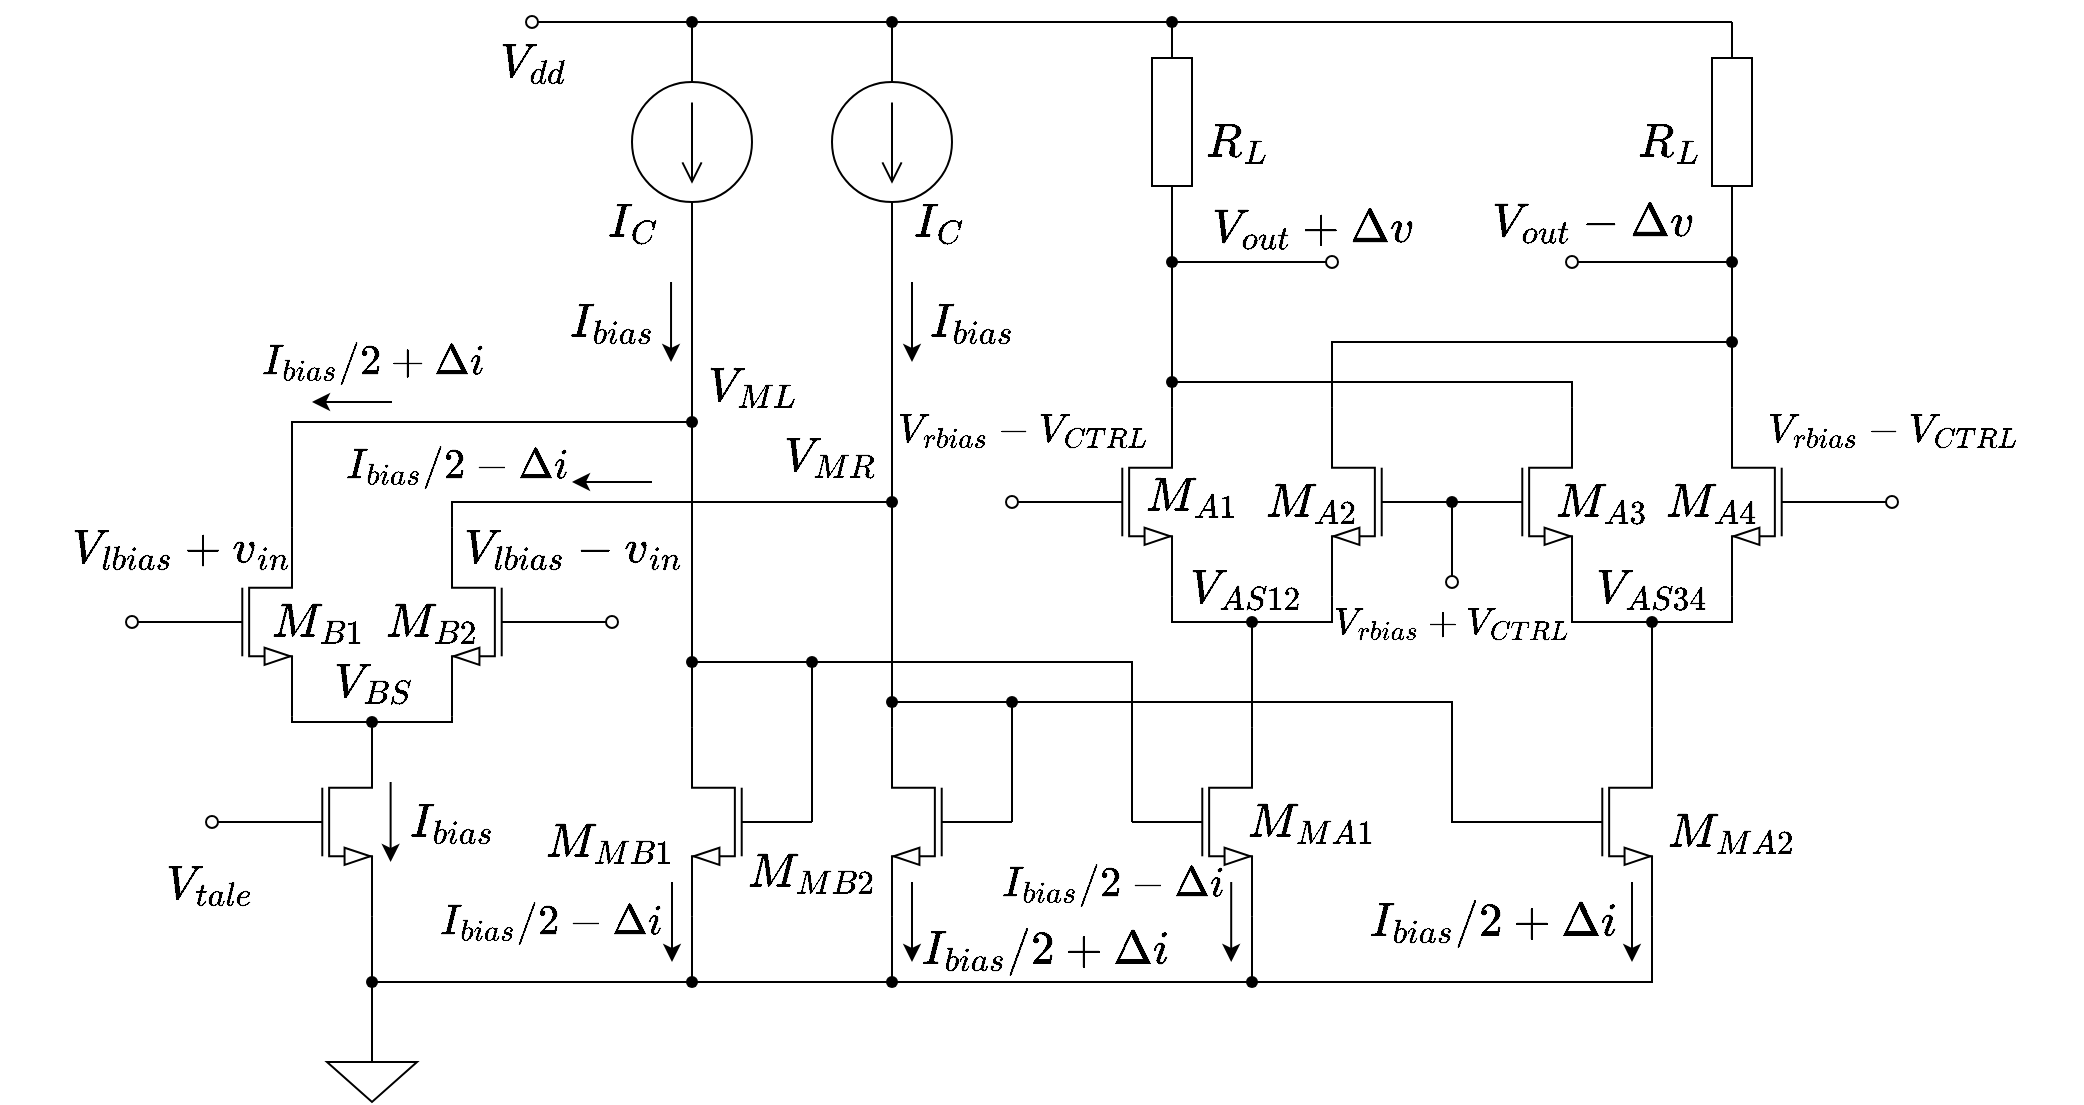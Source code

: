 <mxfile version="21.1.2" type="device">
  <diagram name="ページ1" id="mVm98HoABzWzxBuXfpn-">
    <mxGraphModel dx="2261" dy="844" grid="1" gridSize="10" guides="1" tooltips="1" connect="1" arrows="1" fold="1" page="1" pageScale="1" pageWidth="827" pageHeight="1169" math="1" shadow="0">
      <root>
        <mxCell id="0" />
        <mxCell id="1" parent="0" />
        <mxCell id="CXuXiEM2NnwDOHn-P2QW-20" style="edgeStyle=orthogonalEdgeStyle;shape=connector;rounded=0;orthogonalLoop=1;jettySize=auto;html=1;exitX=0;exitY=0.5;exitDx=0;exitDy=0;exitPerimeter=0;entryX=0.498;entryY=0.641;entryDx=0;entryDy=0;entryPerimeter=0;labelBackgroundColor=default;strokeColor=default;fontFamily=Helvetica;fontSize=11;fontColor=default;endArrow=none;endFill=0;" edge="1" parent="1" source="CXuXiEM2NnwDOHn-P2QW-1" target="CXuXiEM2NnwDOHn-P2QW-17">
          <mxGeometry relative="1" as="geometry" />
        </mxCell>
        <mxCell id="CXuXiEM2NnwDOHn-P2QW-111" style="edgeStyle=orthogonalEdgeStyle;shape=connector;rounded=0;orthogonalLoop=1;jettySize=auto;html=1;exitX=1;exitY=0.5;exitDx=0;exitDy=0;exitPerimeter=0;entryX=0.47;entryY=0.04;entryDx=0;entryDy=0;entryPerimeter=0;labelBackgroundColor=default;strokeColor=default;fontFamily=Helvetica;fontSize=11;fontColor=default;endArrow=none;endFill=0;" edge="1" parent="1" source="CXuXiEM2NnwDOHn-P2QW-1" target="CXuXiEM2NnwDOHn-P2QW-30">
          <mxGeometry relative="1" as="geometry" />
        </mxCell>
        <mxCell id="CXuXiEM2NnwDOHn-P2QW-1" value="" style="pointerEvents=1;verticalLabelPosition=bottom;shadow=0;dashed=0;align=center;html=1;verticalAlign=top;shape=mxgraph.electrical.signal_sources.source;aspect=fixed;points=[[0.5,0,0],[1,0.5,0],[0.5,1,0],[0,0.5,0]];elSignalType=dc1;direction=south;" vertex="1" parent="1">
          <mxGeometry x="290" y="190" width="60" height="60" as="geometry" />
        </mxCell>
        <mxCell id="CXuXiEM2NnwDOHn-P2QW-12" style="edgeStyle=orthogonalEdgeStyle;shape=connector;rounded=0;orthogonalLoop=1;jettySize=auto;html=1;exitX=1;exitY=1;exitDx=0;exitDy=0;exitPerimeter=0;entryX=0.5;entryY=0.357;entryDx=0;entryDy=0;entryPerimeter=0;labelBackgroundColor=default;strokeColor=default;fontFamily=Helvetica;fontSize=11;fontColor=default;endArrow=none;endFill=0;" edge="1" parent="1" source="CXuXiEM2NnwDOHn-P2QW-2" target="CXuXiEM2NnwDOHn-P2QW-7">
          <mxGeometry relative="1" as="geometry">
            <Array as="points">
              <mxPoint x="120" y="510" />
            </Array>
          </mxGeometry>
        </mxCell>
        <mxCell id="CXuXiEM2NnwDOHn-P2QW-36" style="edgeStyle=orthogonalEdgeStyle;shape=connector;rounded=0;orthogonalLoop=1;jettySize=auto;html=1;exitX=1;exitY=0;exitDx=0;exitDy=0;exitPerimeter=0;entryX=0.367;entryY=0.483;entryDx=0;entryDy=0;entryPerimeter=0;labelBackgroundColor=default;strokeColor=default;fontFamily=Helvetica;fontSize=11;fontColor=default;endArrow=none;endFill=0;" edge="1" parent="1" source="CXuXiEM2NnwDOHn-P2QW-2" target="CXuXiEM2NnwDOHn-P2QW-30">
          <mxGeometry relative="1" as="geometry">
            <Array as="points">
              <mxPoint x="120" y="360" />
            </Array>
          </mxGeometry>
        </mxCell>
        <mxCell id="CXuXiEM2NnwDOHn-P2QW-96" style="edgeStyle=orthogonalEdgeStyle;shape=connector;rounded=0;orthogonalLoop=1;jettySize=auto;html=1;exitX=0;exitY=0.5;exitDx=0;exitDy=0;exitPerimeter=0;entryX=1;entryY=0.5;entryDx=0;entryDy=0;labelBackgroundColor=default;strokeColor=default;fontFamily=Helvetica;fontSize=11;fontColor=default;endArrow=none;endFill=0;" edge="1" parent="1" source="CXuXiEM2NnwDOHn-P2QW-2" target="CXuXiEM2NnwDOHn-P2QW-95">
          <mxGeometry relative="1" as="geometry" />
        </mxCell>
        <mxCell id="CXuXiEM2NnwDOHn-P2QW-2" value="" style="verticalLabelPosition=bottom;shadow=0;dashed=0;align=center;html=1;verticalAlign=top;shape=mxgraph.electrical.transistors.nmos;pointerEvents=1;" vertex="1" parent="1">
          <mxGeometry x="60" y="410" width="60" height="100" as="geometry" />
        </mxCell>
        <mxCell id="CXuXiEM2NnwDOHn-P2QW-67" style="edgeStyle=orthogonalEdgeStyle;shape=connector;rounded=0;orthogonalLoop=1;jettySize=auto;html=1;exitX=0;exitY=0.5;exitDx=0;exitDy=0;exitPerimeter=0;labelBackgroundColor=default;strokeColor=default;fontFamily=Helvetica;fontSize=11;fontColor=default;endArrow=none;endFill=0;" edge="1" parent="1" source="CXuXiEM2NnwDOHn-P2QW-3" target="CXuXiEM2NnwDOHn-P2QW-65">
          <mxGeometry relative="1" as="geometry" />
        </mxCell>
        <mxCell id="CXuXiEM2NnwDOHn-P2QW-3" value="" style="pointerEvents=1;verticalLabelPosition=bottom;shadow=0;dashed=0;align=center;html=1;verticalAlign=top;shape=mxgraph.electrical.resistors.resistor_1;direction=south;" vertex="1" parent="1">
          <mxGeometry x="550" y="160" width="20" height="100" as="geometry" />
        </mxCell>
        <mxCell id="CXuXiEM2NnwDOHn-P2QW-10" style="edgeStyle=orthogonalEdgeStyle;shape=connector;rounded=0;orthogonalLoop=1;jettySize=auto;html=1;exitX=1;exitY=1;exitDx=0;exitDy=0;exitPerimeter=0;entryX=0.617;entryY=0.583;entryDx=0;entryDy=0;entryPerimeter=0;labelBackgroundColor=default;strokeColor=default;fontFamily=Helvetica;fontSize=11;fontColor=default;endArrow=none;endFill=0;" edge="1" parent="1" source="CXuXiEM2NnwDOHn-P2QW-4" target="CXuXiEM2NnwDOHn-P2QW-7">
          <mxGeometry relative="1" as="geometry">
            <Array as="points">
              <mxPoint x="200" y="510" />
            </Array>
          </mxGeometry>
        </mxCell>
        <mxCell id="CXuXiEM2NnwDOHn-P2QW-35" style="edgeStyle=orthogonalEdgeStyle;shape=connector;rounded=0;orthogonalLoop=1;jettySize=auto;html=1;exitX=1;exitY=0;exitDx=0;exitDy=0;exitPerimeter=0;labelBackgroundColor=default;strokeColor=default;fontFamily=Helvetica;fontSize=11;fontColor=default;endArrow=none;endFill=0;" edge="1" parent="1" source="CXuXiEM2NnwDOHn-P2QW-4" target="CXuXiEM2NnwDOHn-P2QW-29">
          <mxGeometry relative="1" as="geometry">
            <Array as="points">
              <mxPoint x="200" y="400" />
            </Array>
          </mxGeometry>
        </mxCell>
        <mxCell id="CXuXiEM2NnwDOHn-P2QW-98" style="edgeStyle=orthogonalEdgeStyle;shape=connector;rounded=0;orthogonalLoop=1;jettySize=auto;html=1;exitX=0;exitY=0.5;exitDx=0;exitDy=0;exitPerimeter=0;entryX=0;entryY=0.5;entryDx=0;entryDy=0;labelBackgroundColor=default;strokeColor=default;fontFamily=Helvetica;fontSize=11;fontColor=default;endArrow=none;endFill=0;" edge="1" parent="1" source="CXuXiEM2NnwDOHn-P2QW-4" target="CXuXiEM2NnwDOHn-P2QW-97">
          <mxGeometry relative="1" as="geometry" />
        </mxCell>
        <mxCell id="CXuXiEM2NnwDOHn-P2QW-4" value="" style="verticalLabelPosition=bottom;shadow=0;dashed=0;align=center;html=1;verticalAlign=top;shape=mxgraph.electrical.transistors.nmos;pointerEvents=1;flipH=1;" vertex="1" parent="1">
          <mxGeometry x="200" y="410" width="60" height="100" as="geometry" />
        </mxCell>
        <mxCell id="CXuXiEM2NnwDOHn-P2QW-9" style="edgeStyle=orthogonalEdgeStyle;shape=connector;rounded=0;orthogonalLoop=1;jettySize=auto;html=1;exitX=1;exitY=0;exitDx=0;exitDy=0;exitPerimeter=0;labelBackgroundColor=default;strokeColor=default;fontFamily=Helvetica;fontSize=11;fontColor=default;endArrow=none;endFill=0;" edge="1" parent="1" source="CXuXiEM2NnwDOHn-P2QW-5" target="CXuXiEM2NnwDOHn-P2QW-7">
          <mxGeometry relative="1" as="geometry" />
        </mxCell>
        <mxCell id="CXuXiEM2NnwDOHn-P2QW-93" style="edgeStyle=orthogonalEdgeStyle;shape=connector;rounded=0;orthogonalLoop=1;jettySize=auto;html=1;exitX=1;exitY=1;exitDx=0;exitDy=0;exitPerimeter=0;entryX=0.517;entryY=0.398;entryDx=0;entryDy=0;entryPerimeter=0;labelBackgroundColor=default;strokeColor=default;fontFamily=Helvetica;fontSize=11;fontColor=default;endArrow=none;endFill=0;" edge="1" parent="1" source="CXuXiEM2NnwDOHn-P2QW-5" target="CXuXiEM2NnwDOHn-P2QW-81">
          <mxGeometry relative="1" as="geometry" />
        </mxCell>
        <mxCell id="CXuXiEM2NnwDOHn-P2QW-100" style="edgeStyle=orthogonalEdgeStyle;shape=connector;rounded=0;orthogonalLoop=1;jettySize=auto;html=1;exitX=0;exitY=0.5;exitDx=0;exitDy=0;exitPerimeter=0;entryX=1;entryY=0.5;entryDx=0;entryDy=0;labelBackgroundColor=default;strokeColor=default;fontFamily=Helvetica;fontSize=11;fontColor=default;endArrow=none;endFill=0;" edge="1" parent="1" source="CXuXiEM2NnwDOHn-P2QW-5" target="CXuXiEM2NnwDOHn-P2QW-99">
          <mxGeometry relative="1" as="geometry" />
        </mxCell>
        <mxCell id="CXuXiEM2NnwDOHn-P2QW-5" value="" style="verticalLabelPosition=bottom;shadow=0;dashed=0;align=center;html=1;verticalAlign=top;shape=mxgraph.electrical.transistors.nmos;pointerEvents=1;" vertex="1" parent="1">
          <mxGeometry x="100" y="510" width="60" height="100" as="geometry" />
        </mxCell>
        <mxCell id="CXuXiEM2NnwDOHn-P2QW-7" value="" style="shape=waypoint;sketch=0;fillStyle=solid;size=6;pointerEvents=1;points=[];fillColor=none;resizable=0;rotatable=0;perimeter=centerPerimeter;snapToPoint=1;fontFamily=Helvetica;fontSize=11;fontColor=default;" vertex="1" parent="1">
          <mxGeometry x="150" y="500" width="20" height="20" as="geometry" />
        </mxCell>
        <mxCell id="CXuXiEM2NnwDOHn-P2QW-25" style="edgeStyle=orthogonalEdgeStyle;shape=connector;rounded=0;orthogonalLoop=1;jettySize=auto;html=1;exitX=1;exitY=0;exitDx=0;exitDy=0;exitPerimeter=0;entryX=0.572;entryY=0.633;entryDx=0;entryDy=0;entryPerimeter=0;labelBackgroundColor=default;strokeColor=default;fontFamily=Helvetica;fontSize=11;fontColor=default;endArrow=none;endFill=0;" edge="1" parent="1" source="CXuXiEM2NnwDOHn-P2QW-13" target="CXuXiEM2NnwDOHn-P2QW-22">
          <mxGeometry relative="1" as="geometry" />
        </mxCell>
        <mxCell id="CXuXiEM2NnwDOHn-P2QW-48" style="edgeStyle=orthogonalEdgeStyle;shape=connector;rounded=0;orthogonalLoop=1;jettySize=auto;html=1;exitX=0;exitY=0.5;exitDx=0;exitDy=0;exitPerimeter=0;entryX=0.517;entryY=0.638;entryDx=0;entryDy=0;entryPerimeter=0;labelBackgroundColor=default;strokeColor=default;fontFamily=Helvetica;fontSize=11;fontColor=default;endArrow=none;endFill=0;" edge="1" parent="1" source="CXuXiEM2NnwDOHn-P2QW-13" target="CXuXiEM2NnwDOHn-P2QW-47">
          <mxGeometry relative="1" as="geometry">
            <Array as="points">
              <mxPoint x="380" y="530" />
              <mxPoint x="380" y="530" />
            </Array>
          </mxGeometry>
        </mxCell>
        <mxCell id="CXuXiEM2NnwDOHn-P2QW-91" style="edgeStyle=orthogonalEdgeStyle;shape=connector;rounded=0;orthogonalLoop=1;jettySize=auto;html=1;exitX=1;exitY=1;exitDx=0;exitDy=0;exitPerimeter=0;labelBackgroundColor=default;strokeColor=default;fontFamily=Helvetica;fontSize=11;fontColor=default;endArrow=none;endFill=0;" edge="1" parent="1" source="CXuXiEM2NnwDOHn-P2QW-13" target="CXuXiEM2NnwDOHn-P2QW-82">
          <mxGeometry relative="1" as="geometry" />
        </mxCell>
        <mxCell id="CXuXiEM2NnwDOHn-P2QW-13" value="" style="verticalLabelPosition=bottom;shadow=0;dashed=0;align=center;html=1;verticalAlign=top;shape=mxgraph.electrical.transistors.nmos;pointerEvents=1;flipH=1;" vertex="1" parent="1">
          <mxGeometry x="320" y="510" width="60" height="100" as="geometry" />
        </mxCell>
        <mxCell id="CXuXiEM2NnwDOHn-P2QW-28" style="edgeStyle=orthogonalEdgeStyle;shape=connector;rounded=0;orthogonalLoop=1;jettySize=auto;html=1;exitX=1;exitY=0;exitDx=0;exitDy=0;exitPerimeter=0;labelBackgroundColor=default;strokeColor=default;fontFamily=Helvetica;fontSize=11;fontColor=default;endArrow=none;endFill=0;" edge="1" parent="1" source="CXuXiEM2NnwDOHn-P2QW-14" target="CXuXiEM2NnwDOHn-P2QW-23">
          <mxGeometry relative="1" as="geometry" />
        </mxCell>
        <mxCell id="CXuXiEM2NnwDOHn-P2QW-89" style="edgeStyle=orthogonalEdgeStyle;shape=connector;rounded=0;orthogonalLoop=1;jettySize=auto;html=1;exitX=1;exitY=1;exitDx=0;exitDy=0;exitPerimeter=0;entryX=0.471;entryY=0.352;entryDx=0;entryDy=0;entryPerimeter=0;labelBackgroundColor=default;strokeColor=default;fontFamily=Helvetica;fontSize=11;fontColor=default;endArrow=none;endFill=0;" edge="1" parent="1" source="CXuXiEM2NnwDOHn-P2QW-14" target="CXuXiEM2NnwDOHn-P2QW-83">
          <mxGeometry relative="1" as="geometry" />
        </mxCell>
        <mxCell id="CXuXiEM2NnwDOHn-P2QW-115" style="edgeStyle=orthogonalEdgeStyle;shape=connector;rounded=0;orthogonalLoop=1;jettySize=auto;html=1;exitX=0;exitY=0.5;exitDx=0;exitDy=0;exitPerimeter=0;entryX=0.59;entryY=0.98;entryDx=0;entryDy=0;entryPerimeter=0;labelBackgroundColor=default;strokeColor=default;fontFamily=Helvetica;fontSize=11;fontColor=default;endArrow=none;endFill=0;" edge="1" parent="1" source="CXuXiEM2NnwDOHn-P2QW-14" target="CXuXiEM2NnwDOHn-P2QW-114">
          <mxGeometry relative="1" as="geometry">
            <Array as="points">
              <mxPoint x="480" y="530" />
              <mxPoint x="480" y="530" />
            </Array>
          </mxGeometry>
        </mxCell>
        <mxCell id="CXuXiEM2NnwDOHn-P2QW-14" value="" style="verticalLabelPosition=bottom;shadow=0;dashed=0;align=center;html=1;verticalAlign=top;shape=mxgraph.electrical.transistors.nmos;pointerEvents=1;flipH=1;" vertex="1" parent="1">
          <mxGeometry x="420" y="510" width="60" height="100" as="geometry" />
        </mxCell>
        <mxCell id="CXuXiEM2NnwDOHn-P2QW-21" style="edgeStyle=orthogonalEdgeStyle;shape=connector;rounded=0;orthogonalLoop=1;jettySize=auto;html=1;exitX=0;exitY=0.5;exitDx=0;exitDy=0;exitPerimeter=0;entryX=0.489;entryY=0.633;entryDx=0;entryDy=0;entryPerimeter=0;labelBackgroundColor=default;strokeColor=default;fontFamily=Helvetica;fontSize=11;fontColor=default;endArrow=none;endFill=0;" edge="1" parent="1" source="CXuXiEM2NnwDOHn-P2QW-15" target="CXuXiEM2NnwDOHn-P2QW-18">
          <mxGeometry relative="1" as="geometry" />
        </mxCell>
        <mxCell id="CXuXiEM2NnwDOHn-P2QW-112" style="edgeStyle=orthogonalEdgeStyle;shape=connector;rounded=0;orthogonalLoop=1;jettySize=auto;html=1;exitX=1;exitY=0.5;exitDx=0;exitDy=0;exitPerimeter=0;entryX=0.39;entryY=0.02;entryDx=0;entryDy=0;entryPerimeter=0;labelBackgroundColor=default;strokeColor=default;fontFamily=Helvetica;fontSize=11;fontColor=default;endArrow=none;endFill=0;" edge="1" parent="1" source="CXuXiEM2NnwDOHn-P2QW-15" target="CXuXiEM2NnwDOHn-P2QW-29">
          <mxGeometry relative="1" as="geometry" />
        </mxCell>
        <mxCell id="CXuXiEM2NnwDOHn-P2QW-15" value="" style="pointerEvents=1;verticalLabelPosition=bottom;shadow=0;dashed=0;align=center;html=1;verticalAlign=top;shape=mxgraph.electrical.signal_sources.source;aspect=fixed;points=[[0.5,0,0],[1,0.5,0],[0.5,1,0],[0,0.5,0]];elSignalType=dc1;direction=south;" vertex="1" parent="1">
          <mxGeometry x="390" y="190" width="60" height="60" as="geometry" />
        </mxCell>
        <mxCell id="CXuXiEM2NnwDOHn-P2QW-19" value="" style="group" vertex="1" connectable="0" parent="1">
          <mxGeometry x="240" y="150" width="280" height="20" as="geometry" />
        </mxCell>
        <mxCell id="CXuXiEM2NnwDOHn-P2QW-17" value="" style="shape=waypoint;sketch=0;fillStyle=solid;size=6;pointerEvents=1;points=[];fillColor=none;resizable=0;rotatable=0;perimeter=centerPerimeter;snapToPoint=1;fontFamily=Helvetica;fontSize=11;fontColor=default;" vertex="1" parent="CXuXiEM2NnwDOHn-P2QW-19">
          <mxGeometry x="70" width="20" height="20" as="geometry" />
        </mxCell>
        <mxCell id="CXuXiEM2NnwDOHn-P2QW-18" value="" style="shape=waypoint;sketch=0;fillStyle=solid;size=6;pointerEvents=1;points=[];fillColor=none;resizable=0;rotatable=0;perimeter=centerPerimeter;snapToPoint=1;fontFamily=Helvetica;fontSize=11;fontColor=default;" vertex="1" parent="CXuXiEM2NnwDOHn-P2QW-19">
          <mxGeometry x="170" width="20" height="20" as="geometry" />
        </mxCell>
        <mxCell id="CXuXiEM2NnwDOHn-P2QW-171" value="" style="verticalLabelPosition=bottom;shadow=0;dashed=0;align=center;html=1;verticalAlign=top;strokeWidth=1;shape=ellipse;perimeter=ellipsePerimeter;fontFamily=Helvetica;fontSize=11;fontColor=default;aspect=fixed;" vertex="1" parent="CXuXiEM2NnwDOHn-P2QW-19">
          <mxGeometry x="-3" y="7" width="6" height="6" as="geometry" />
        </mxCell>
        <mxCell id="CXuXiEM2NnwDOHn-P2QW-49" style="edgeStyle=orthogonalEdgeStyle;shape=connector;rounded=0;orthogonalLoop=1;jettySize=auto;html=1;entryX=0.345;entryY=0.501;entryDx=0;entryDy=0;entryPerimeter=0;labelBackgroundColor=default;strokeColor=default;fontFamily=Helvetica;fontSize=11;fontColor=default;endArrow=none;endFill=0;" edge="1" parent="1" source="CXuXiEM2NnwDOHn-P2QW-22" target="CXuXiEM2NnwDOHn-P2QW-47">
          <mxGeometry relative="1" as="geometry" />
        </mxCell>
        <mxCell id="CXuXiEM2NnwDOHn-P2QW-22" value="" style="shape=waypoint;sketch=0;fillStyle=solid;size=6;pointerEvents=1;points=[];fillColor=none;resizable=0;rotatable=0;perimeter=centerPerimeter;snapToPoint=1;fontFamily=Helvetica;fontSize=11;fontColor=default;" vertex="1" parent="1">
          <mxGeometry x="310" y="470" width="20" height="20" as="geometry" />
        </mxCell>
        <mxCell id="CXuXiEM2NnwDOHn-P2QW-116" style="edgeStyle=orthogonalEdgeStyle;shape=connector;rounded=0;orthogonalLoop=1;jettySize=auto;html=1;labelBackgroundColor=default;strokeColor=default;fontFamily=Helvetica;fontSize=11;fontColor=default;endArrow=none;endFill=0;" edge="1" parent="1" source="CXuXiEM2NnwDOHn-P2QW-23" target="CXuXiEM2NnwDOHn-P2QW-114">
          <mxGeometry relative="1" as="geometry" />
        </mxCell>
        <mxCell id="CXuXiEM2NnwDOHn-P2QW-23" value="" style="shape=waypoint;sketch=0;fillStyle=solid;size=6;pointerEvents=1;points=[];fillColor=none;resizable=0;rotatable=0;perimeter=centerPerimeter;snapToPoint=1;fontFamily=Helvetica;fontSize=11;fontColor=default;" vertex="1" parent="1">
          <mxGeometry x="410" y="490" width="20" height="20" as="geometry" />
        </mxCell>
        <mxCell id="CXuXiEM2NnwDOHn-P2QW-110" style="edgeStyle=orthogonalEdgeStyle;shape=connector;rounded=0;orthogonalLoop=1;jettySize=auto;html=1;entryX=0.5;entryY=0.5;entryDx=0;entryDy=0;entryPerimeter=0;labelBackgroundColor=default;strokeColor=default;fontFamily=Helvetica;fontSize=11;fontColor=default;endArrow=none;endFill=0;" edge="1" parent="1" source="CXuXiEM2NnwDOHn-P2QW-29" target="CXuXiEM2NnwDOHn-P2QW-23">
          <mxGeometry relative="1" as="geometry" />
        </mxCell>
        <mxCell id="CXuXiEM2NnwDOHn-P2QW-29" value="" style="shape=waypoint;sketch=0;fillStyle=solid;size=6;pointerEvents=1;points=[];fillColor=none;resizable=0;rotatable=0;perimeter=centerPerimeter;snapToPoint=1;fontFamily=Helvetica;fontSize=11;fontColor=default;" vertex="1" parent="1">
          <mxGeometry x="410" y="390" width="20" height="20" as="geometry" />
        </mxCell>
        <mxCell id="CXuXiEM2NnwDOHn-P2QW-109" style="edgeStyle=orthogonalEdgeStyle;shape=connector;rounded=0;orthogonalLoop=1;jettySize=auto;html=1;entryX=0.65;entryY=0.52;entryDx=0;entryDy=0;entryPerimeter=0;labelBackgroundColor=default;strokeColor=default;fontFamily=Helvetica;fontSize=11;fontColor=default;endArrow=none;endFill=0;" edge="1" parent="1" source="CXuXiEM2NnwDOHn-P2QW-30" target="CXuXiEM2NnwDOHn-P2QW-22">
          <mxGeometry relative="1" as="geometry" />
        </mxCell>
        <mxCell id="CXuXiEM2NnwDOHn-P2QW-30" value="" style="shape=waypoint;sketch=0;fillStyle=solid;size=6;pointerEvents=1;points=[];fillColor=none;resizable=0;rotatable=0;perimeter=centerPerimeter;snapToPoint=1;fontFamily=Helvetica;fontSize=11;fontColor=default;" vertex="1" parent="1">
          <mxGeometry x="310" y="350" width="20" height="20" as="geometry" />
        </mxCell>
        <mxCell id="CXuXiEM2NnwDOHn-P2QW-61" style="edgeStyle=orthogonalEdgeStyle;shape=connector;rounded=0;orthogonalLoop=1;jettySize=auto;html=1;exitX=1;exitY=0;exitDx=0;exitDy=0;exitPerimeter=0;labelBackgroundColor=default;strokeColor=default;fontFamily=Helvetica;fontSize=11;fontColor=default;endArrow=none;endFill=0;" edge="1" parent="1" source="CXuXiEM2NnwDOHn-P2QW-38" target="CXuXiEM2NnwDOHn-P2QW-58">
          <mxGeometry relative="1" as="geometry" />
        </mxCell>
        <mxCell id="CXuXiEM2NnwDOHn-P2QW-87" style="edgeStyle=orthogonalEdgeStyle;shape=connector;rounded=0;orthogonalLoop=1;jettySize=auto;html=1;exitX=1;exitY=1;exitDx=0;exitDy=0;exitPerimeter=0;entryX=0.425;entryY=0.398;entryDx=0;entryDy=0;entryPerimeter=0;labelBackgroundColor=default;strokeColor=default;fontFamily=Helvetica;fontSize=11;fontColor=default;endArrow=none;endFill=0;" edge="1" parent="1" source="CXuXiEM2NnwDOHn-P2QW-38" target="CXuXiEM2NnwDOHn-P2QW-84">
          <mxGeometry relative="1" as="geometry" />
        </mxCell>
        <mxCell id="CXuXiEM2NnwDOHn-P2QW-113" style="edgeStyle=orthogonalEdgeStyle;shape=connector;rounded=0;orthogonalLoop=1;jettySize=auto;html=1;exitX=0;exitY=0.5;exitDx=0;exitDy=0;exitPerimeter=0;entryX=1.01;entryY=0.42;entryDx=0;entryDy=0;entryPerimeter=0;labelBackgroundColor=default;strokeColor=default;fontFamily=Helvetica;fontSize=11;fontColor=default;endArrow=none;endFill=0;" edge="1" parent="1" source="CXuXiEM2NnwDOHn-P2QW-38" target="CXuXiEM2NnwDOHn-P2QW-47">
          <mxGeometry relative="1" as="geometry">
            <Array as="points">
              <mxPoint x="540" y="480" />
            </Array>
          </mxGeometry>
        </mxCell>
        <mxCell id="CXuXiEM2NnwDOHn-P2QW-38" value="" style="verticalLabelPosition=bottom;shadow=0;dashed=0;align=center;html=1;verticalAlign=top;shape=mxgraph.electrical.transistors.nmos;pointerEvents=1;" vertex="1" parent="1">
          <mxGeometry x="540" y="510" width="60" height="100" as="geometry" />
        </mxCell>
        <mxCell id="CXuXiEM2NnwDOHn-P2QW-62" style="edgeStyle=orthogonalEdgeStyle;shape=connector;rounded=0;orthogonalLoop=1;jettySize=auto;html=1;exitX=1;exitY=0;exitDx=0;exitDy=0;exitPerimeter=0;labelBackgroundColor=default;strokeColor=default;fontFamily=Helvetica;fontSize=11;fontColor=default;endArrow=none;endFill=0;" edge="1" parent="1" source="CXuXiEM2NnwDOHn-P2QW-39" target="CXuXiEM2NnwDOHn-P2QW-57">
          <mxGeometry relative="1" as="geometry" />
        </mxCell>
        <mxCell id="CXuXiEM2NnwDOHn-P2QW-85" style="edgeStyle=orthogonalEdgeStyle;shape=connector;rounded=0;orthogonalLoop=1;jettySize=auto;html=1;exitX=1;exitY=1;exitDx=0;exitDy=0;exitPerimeter=0;entryX=0.66;entryY=0.59;entryDx=0;entryDy=0;entryPerimeter=0;labelBackgroundColor=default;strokeColor=default;fontFamily=Helvetica;fontSize=11;fontColor=default;endArrow=none;endFill=0;" edge="1" parent="1" source="CXuXiEM2NnwDOHn-P2QW-39" target="CXuXiEM2NnwDOHn-P2QW-84">
          <mxGeometry relative="1" as="geometry">
            <Array as="points">
              <mxPoint x="800" y="640" />
            </Array>
          </mxGeometry>
        </mxCell>
        <mxCell id="CXuXiEM2NnwDOHn-P2QW-117" style="edgeStyle=orthogonalEdgeStyle;shape=connector;rounded=0;orthogonalLoop=1;jettySize=auto;html=1;exitX=0;exitY=0.5;exitDx=0;exitDy=0;exitPerimeter=0;labelBackgroundColor=default;strokeColor=default;fontFamily=Helvetica;fontSize=11;fontColor=default;endArrow=none;endFill=0;" edge="1" parent="1" source="CXuXiEM2NnwDOHn-P2QW-39" target="CXuXiEM2NnwDOHn-P2QW-114">
          <mxGeometry relative="1" as="geometry">
            <Array as="points">
              <mxPoint x="700" y="560" />
              <mxPoint x="700" y="500" />
            </Array>
          </mxGeometry>
        </mxCell>
        <mxCell id="CXuXiEM2NnwDOHn-P2QW-39" value="" style="verticalLabelPosition=bottom;shadow=0;dashed=0;align=center;html=1;verticalAlign=top;shape=mxgraph.electrical.transistors.nmos;pointerEvents=1;" vertex="1" parent="1">
          <mxGeometry x="740" y="510" width="60" height="100" as="geometry" />
        </mxCell>
        <mxCell id="CXuXiEM2NnwDOHn-P2QW-59" style="edgeStyle=orthogonalEdgeStyle;shape=connector;rounded=0;orthogonalLoop=1;jettySize=auto;html=1;exitX=1;exitY=1;exitDx=0;exitDy=0;exitPerimeter=0;labelBackgroundColor=default;strokeColor=default;fontFamily=Helvetica;fontSize=11;fontColor=default;endArrow=none;endFill=0;" edge="1" parent="1" source="CXuXiEM2NnwDOHn-P2QW-40" target="CXuXiEM2NnwDOHn-P2QW-58">
          <mxGeometry relative="1" as="geometry">
            <Array as="points">
              <mxPoint x="560" y="460" />
            </Array>
          </mxGeometry>
        </mxCell>
        <mxCell id="CXuXiEM2NnwDOHn-P2QW-71" style="edgeStyle=orthogonalEdgeStyle;shape=connector;rounded=0;orthogonalLoop=1;jettySize=auto;html=1;exitX=1;exitY=0;exitDx=0;exitDy=0;exitPerimeter=0;entryX=0.575;entryY=0.616;entryDx=0;entryDy=0;entryPerimeter=0;labelBackgroundColor=default;strokeColor=default;fontFamily=Helvetica;fontSize=11;fontColor=default;endArrow=none;endFill=0;" edge="1" parent="1" source="CXuXiEM2NnwDOHn-P2QW-40" target="CXuXiEM2NnwDOHn-P2QW-70">
          <mxGeometry relative="1" as="geometry" />
        </mxCell>
        <mxCell id="CXuXiEM2NnwDOHn-P2QW-107" style="edgeStyle=orthogonalEdgeStyle;shape=connector;rounded=0;orthogonalLoop=1;jettySize=auto;html=1;exitX=0;exitY=0.5;exitDx=0;exitDy=0;exitPerimeter=0;entryX=1;entryY=0.5;entryDx=0;entryDy=0;labelBackgroundColor=default;strokeColor=default;fontFamily=Helvetica;fontSize=11;fontColor=default;endArrow=none;endFill=0;" edge="1" parent="1" source="CXuXiEM2NnwDOHn-P2QW-40" target="CXuXiEM2NnwDOHn-P2QW-101">
          <mxGeometry relative="1" as="geometry" />
        </mxCell>
        <mxCell id="CXuXiEM2NnwDOHn-P2QW-40" value="" style="verticalLabelPosition=bottom;shadow=0;dashed=0;align=center;html=1;verticalAlign=top;shape=mxgraph.electrical.transistors.nmos;pointerEvents=1;" vertex="1" parent="1">
          <mxGeometry x="500" y="350" width="60" height="100" as="geometry" />
        </mxCell>
        <mxCell id="CXuXiEM2NnwDOHn-P2QW-56" style="edgeStyle=orthogonalEdgeStyle;shape=connector;rounded=0;orthogonalLoop=1;jettySize=auto;html=1;exitX=0;exitY=0.5;exitDx=0;exitDy=0;exitPerimeter=0;entryX=0.394;entryY=0.486;entryDx=0;entryDy=0;entryPerimeter=0;labelBackgroundColor=default;strokeColor=default;fontFamily=Helvetica;fontSize=11;fontColor=default;endArrow=none;endFill=0;" edge="1" parent="1" source="CXuXiEM2NnwDOHn-P2QW-41" target="CXuXiEM2NnwDOHn-P2QW-54">
          <mxGeometry relative="1" as="geometry" />
        </mxCell>
        <mxCell id="CXuXiEM2NnwDOHn-P2QW-60" style="edgeStyle=orthogonalEdgeStyle;shape=connector;rounded=0;orthogonalLoop=1;jettySize=auto;html=1;exitX=1;exitY=1;exitDx=0;exitDy=0;exitPerimeter=0;entryX=0.632;entryY=0.501;entryDx=0;entryDy=0;entryPerimeter=0;labelBackgroundColor=default;strokeColor=default;fontFamily=Helvetica;fontSize=11;fontColor=default;endArrow=none;endFill=0;" edge="1" parent="1" source="CXuXiEM2NnwDOHn-P2QW-41" target="CXuXiEM2NnwDOHn-P2QW-58">
          <mxGeometry relative="1" as="geometry">
            <Array as="points">
              <mxPoint x="640" y="460" />
            </Array>
          </mxGeometry>
        </mxCell>
        <mxCell id="CXuXiEM2NnwDOHn-P2QW-77" style="edgeStyle=orthogonalEdgeStyle;shape=connector;rounded=0;orthogonalLoop=1;jettySize=auto;html=1;exitX=1;exitY=0;exitDx=0;exitDy=0;exitPerimeter=0;entryX=0.011;entryY=0.363;entryDx=0;entryDy=0;entryPerimeter=0;labelBackgroundColor=default;strokeColor=default;fontFamily=Helvetica;fontSize=11;fontColor=default;endArrow=none;endFill=0;" edge="1" parent="1" source="CXuXiEM2NnwDOHn-P2QW-41" target="CXuXiEM2NnwDOHn-P2QW-69">
          <mxGeometry relative="1" as="geometry">
            <Array as="points">
              <mxPoint x="640" y="320" />
            </Array>
          </mxGeometry>
        </mxCell>
        <mxCell id="CXuXiEM2NnwDOHn-P2QW-41" value="" style="verticalLabelPosition=bottom;shadow=0;dashed=0;align=center;html=1;verticalAlign=top;shape=mxgraph.electrical.transistors.nmos;pointerEvents=1;flipH=1;" vertex="1" parent="1">
          <mxGeometry x="640" y="350" width="60" height="100" as="geometry" />
        </mxCell>
        <mxCell id="CXuXiEM2NnwDOHn-P2QW-47" value="" style="shape=waypoint;sketch=0;fillStyle=solid;size=6;pointerEvents=1;points=[];fillColor=none;resizable=0;rotatable=0;perimeter=centerPerimeter;snapToPoint=1;fontFamily=Helvetica;fontSize=11;fontColor=default;" vertex="1" parent="1">
          <mxGeometry x="370" y="470" width="20" height="20" as="geometry" />
        </mxCell>
        <mxCell id="CXuXiEM2NnwDOHn-P2QW-55" style="edgeStyle=orthogonalEdgeStyle;shape=connector;rounded=0;orthogonalLoop=1;jettySize=auto;html=1;exitX=0;exitY=0.5;exitDx=0;exitDy=0;exitPerimeter=0;labelBackgroundColor=default;strokeColor=default;fontFamily=Helvetica;fontSize=11;fontColor=default;endArrow=none;endFill=0;" edge="1" parent="1" source="CXuXiEM2NnwDOHn-P2QW-52" target="CXuXiEM2NnwDOHn-P2QW-54">
          <mxGeometry relative="1" as="geometry" />
        </mxCell>
        <mxCell id="CXuXiEM2NnwDOHn-P2QW-64" style="edgeStyle=orthogonalEdgeStyle;shape=connector;rounded=0;orthogonalLoop=1;jettySize=auto;html=1;exitX=1;exitY=1;exitDx=0;exitDy=0;exitPerimeter=0;entryX=0.475;entryY=0.05;entryDx=0;entryDy=0;entryPerimeter=0;labelBackgroundColor=default;strokeColor=default;fontFamily=Helvetica;fontSize=11;fontColor=default;endArrow=none;endFill=0;" edge="1" parent="1" source="CXuXiEM2NnwDOHn-P2QW-52" target="CXuXiEM2NnwDOHn-P2QW-57">
          <mxGeometry relative="1" as="geometry">
            <Array as="points">
              <mxPoint x="760" y="460" />
            </Array>
          </mxGeometry>
        </mxCell>
        <mxCell id="CXuXiEM2NnwDOHn-P2QW-74" style="edgeStyle=orthogonalEdgeStyle;shape=connector;rounded=0;orthogonalLoop=1;jettySize=auto;html=1;exitX=1;exitY=0;exitDx=0;exitDy=0;exitPerimeter=0;entryX=0.977;entryY=0.639;entryDx=0;entryDy=0;entryPerimeter=0;labelBackgroundColor=default;strokeColor=default;fontFamily=Helvetica;fontSize=11;fontColor=default;endArrow=none;endFill=0;" edge="1" parent="1" source="CXuXiEM2NnwDOHn-P2QW-52" target="CXuXiEM2NnwDOHn-P2QW-70">
          <mxGeometry relative="1" as="geometry">
            <Array as="points">
              <mxPoint x="760" y="340" />
            </Array>
          </mxGeometry>
        </mxCell>
        <mxCell id="CXuXiEM2NnwDOHn-P2QW-52" value="" style="verticalLabelPosition=bottom;shadow=0;dashed=0;align=center;html=1;verticalAlign=top;shape=mxgraph.electrical.transistors.nmos;pointerEvents=1;" vertex="1" parent="1">
          <mxGeometry x="700" y="350" width="60" height="100" as="geometry" />
        </mxCell>
        <mxCell id="CXuXiEM2NnwDOHn-P2QW-63" style="edgeStyle=orthogonalEdgeStyle;shape=connector;rounded=0;orthogonalLoop=1;jettySize=auto;html=1;exitX=1;exitY=1;exitDx=0;exitDy=0;exitPerimeter=0;entryX=0.767;entryY=0.078;entryDx=0;entryDy=0;entryPerimeter=0;labelBackgroundColor=default;strokeColor=default;fontFamily=Helvetica;fontSize=11;fontColor=default;endArrow=none;endFill=0;" edge="1" parent="1" source="CXuXiEM2NnwDOHn-P2QW-53" target="CXuXiEM2NnwDOHn-P2QW-57">
          <mxGeometry relative="1" as="geometry">
            <Array as="points">
              <mxPoint x="840" y="460" />
            </Array>
          </mxGeometry>
        </mxCell>
        <mxCell id="CXuXiEM2NnwDOHn-P2QW-75" style="edgeStyle=orthogonalEdgeStyle;shape=connector;rounded=0;orthogonalLoop=1;jettySize=auto;html=1;exitX=1;exitY=0;exitDx=0;exitDy=0;exitPerimeter=0;labelBackgroundColor=default;strokeColor=default;fontFamily=Helvetica;fontSize=11;fontColor=default;endArrow=none;endFill=0;" edge="1" parent="1" source="CXuXiEM2NnwDOHn-P2QW-53" target="CXuXiEM2NnwDOHn-P2QW-69">
          <mxGeometry relative="1" as="geometry" />
        </mxCell>
        <mxCell id="CXuXiEM2NnwDOHn-P2QW-104" style="edgeStyle=orthogonalEdgeStyle;shape=connector;rounded=0;orthogonalLoop=1;jettySize=auto;html=1;exitX=0;exitY=0.5;exitDx=0;exitDy=0;exitPerimeter=0;entryX=0;entryY=0.5;entryDx=0;entryDy=0;labelBackgroundColor=default;strokeColor=default;fontFamily=Helvetica;fontSize=11;fontColor=default;endArrow=none;endFill=0;" edge="1" parent="1" source="CXuXiEM2NnwDOHn-P2QW-53" target="CXuXiEM2NnwDOHn-P2QW-103">
          <mxGeometry relative="1" as="geometry" />
        </mxCell>
        <mxCell id="CXuXiEM2NnwDOHn-P2QW-53" value="" style="verticalLabelPosition=bottom;shadow=0;dashed=0;align=center;html=1;verticalAlign=top;shape=mxgraph.electrical.transistors.nmos;pointerEvents=1;flipH=1;" vertex="1" parent="1">
          <mxGeometry x="840" y="350" width="60" height="100" as="geometry" />
        </mxCell>
        <mxCell id="CXuXiEM2NnwDOHn-P2QW-54" value="" style="shape=waypoint;sketch=0;fillStyle=solid;size=6;pointerEvents=1;points=[];fillColor=none;resizable=0;rotatable=0;perimeter=centerPerimeter;snapToPoint=1;fontFamily=Helvetica;fontSize=11;fontColor=default;" vertex="1" parent="1">
          <mxGeometry x="690" y="390" width="20" height="20" as="geometry" />
        </mxCell>
        <mxCell id="CXuXiEM2NnwDOHn-P2QW-57" value="" style="shape=waypoint;sketch=0;fillStyle=solid;size=6;pointerEvents=1;points=[];fillColor=none;resizable=0;rotatable=0;perimeter=centerPerimeter;snapToPoint=1;fontFamily=Helvetica;fontSize=11;fontColor=default;" vertex="1" parent="1">
          <mxGeometry x="790" y="450" width="20" height="20" as="geometry" />
        </mxCell>
        <mxCell id="CXuXiEM2NnwDOHn-P2QW-58" value="" style="shape=waypoint;sketch=0;fillStyle=solid;size=6;pointerEvents=1;points=[];fillColor=none;resizable=0;rotatable=0;perimeter=centerPerimeter;snapToPoint=1;fontFamily=Helvetica;fontSize=11;fontColor=default;" vertex="1" parent="1">
          <mxGeometry x="590" y="450" width="20" height="20" as="geometry" />
        </mxCell>
        <mxCell id="CXuXiEM2NnwDOHn-P2QW-65" value="" style="shape=waypoint;sketch=0;fillStyle=solid;size=6;pointerEvents=1;points=[];fillColor=none;resizable=0;rotatable=0;perimeter=centerPerimeter;snapToPoint=1;fontFamily=Helvetica;fontSize=11;fontColor=default;" vertex="1" parent="1">
          <mxGeometry x="550" y="150" width="20" height="20" as="geometry" />
        </mxCell>
        <mxCell id="CXuXiEM2NnwDOHn-P2QW-68" style="edgeStyle=orthogonalEdgeStyle;shape=connector;rounded=0;orthogonalLoop=1;jettySize=auto;html=1;exitX=0;exitY=0.5;exitDx=0;exitDy=0;exitPerimeter=0;labelBackgroundColor=default;strokeColor=default;fontFamily=Helvetica;fontSize=11;fontColor=default;endArrow=none;endFill=0;" edge="1" parent="1" source="CXuXiEM2NnwDOHn-P2QW-66" target="CXuXiEM2NnwDOHn-P2QW-65">
          <mxGeometry relative="1" as="geometry">
            <Array as="points">
              <mxPoint x="840" y="160" />
            </Array>
          </mxGeometry>
        </mxCell>
        <mxCell id="CXuXiEM2NnwDOHn-P2QW-122" style="edgeStyle=orthogonalEdgeStyle;shape=connector;rounded=0;orthogonalLoop=1;jettySize=auto;html=1;exitX=1;exitY=0.5;exitDx=0;exitDy=0;exitPerimeter=0;entryX=0.476;entryY=-0.034;entryDx=0;entryDy=0;entryPerimeter=0;labelBackgroundColor=default;strokeColor=default;fontFamily=Helvetica;fontSize=11;fontColor=default;endArrow=none;endFill=0;" edge="1" parent="1" source="CXuXiEM2NnwDOHn-P2QW-66" target="CXuXiEM2NnwDOHn-P2QW-119">
          <mxGeometry relative="1" as="geometry" />
        </mxCell>
        <mxCell id="CXuXiEM2NnwDOHn-P2QW-66" value="" style="pointerEvents=1;verticalLabelPosition=bottom;shadow=0;dashed=0;align=center;html=1;verticalAlign=top;shape=mxgraph.electrical.resistors.resistor_1;direction=south;" vertex="1" parent="1">
          <mxGeometry x="830" y="160" width="20" height="100" as="geometry" />
        </mxCell>
        <mxCell id="CXuXiEM2NnwDOHn-P2QW-69" value="" style="shape=waypoint;sketch=0;fillStyle=solid;size=6;pointerEvents=1;points=[];fillColor=none;resizable=0;rotatable=0;perimeter=centerPerimeter;snapToPoint=1;fontFamily=Helvetica;fontSize=11;fontColor=default;" vertex="1" parent="1">
          <mxGeometry x="830" y="310" width="20" height="20" as="geometry" />
        </mxCell>
        <mxCell id="CXuXiEM2NnwDOHn-P2QW-70" value="" style="shape=waypoint;sketch=0;fillStyle=solid;size=6;pointerEvents=1;points=[];fillColor=none;resizable=0;rotatable=0;perimeter=centerPerimeter;snapToPoint=1;fontFamily=Helvetica;fontSize=11;fontColor=default;" vertex="1" parent="1">
          <mxGeometry x="550" y="330" width="20" height="20" as="geometry" />
        </mxCell>
        <mxCell id="CXuXiEM2NnwDOHn-P2QW-94" style="edgeStyle=orthogonalEdgeStyle;shape=connector;rounded=0;orthogonalLoop=1;jettySize=auto;html=1;exitX=0.5;exitY=0;exitDx=0;exitDy=0;exitPerimeter=0;labelBackgroundColor=default;strokeColor=default;fontFamily=Helvetica;fontSize=11;fontColor=default;endArrow=none;endFill=0;" edge="1" parent="1" source="CXuXiEM2NnwDOHn-P2QW-78" target="CXuXiEM2NnwDOHn-P2QW-81">
          <mxGeometry relative="1" as="geometry" />
        </mxCell>
        <mxCell id="CXuXiEM2NnwDOHn-P2QW-78" value="" style="pointerEvents=1;verticalLabelPosition=bottom;shadow=0;dashed=0;align=center;html=1;verticalAlign=top;shape=mxgraph.electrical.signal_sources.signal_ground;fontFamily=Helvetica;fontSize=11;fontColor=default;" vertex="1" parent="1">
          <mxGeometry x="137.5" y="670" width="45" height="30" as="geometry" />
        </mxCell>
        <mxCell id="CXuXiEM2NnwDOHn-P2QW-81" value="" style="shape=waypoint;sketch=0;fillStyle=solid;size=6;pointerEvents=1;points=[];fillColor=none;resizable=0;rotatable=0;perimeter=centerPerimeter;snapToPoint=1;fontFamily=Helvetica;fontSize=11;fontColor=default;" vertex="1" parent="1">
          <mxGeometry x="150" y="630" width="20" height="20" as="geometry" />
        </mxCell>
        <mxCell id="CXuXiEM2NnwDOHn-P2QW-92" style="edgeStyle=orthogonalEdgeStyle;shape=connector;rounded=0;orthogonalLoop=1;jettySize=auto;html=1;entryX=0.644;entryY=0.49;entryDx=0;entryDy=0;entryPerimeter=0;labelBackgroundColor=default;strokeColor=default;fontFamily=Helvetica;fontSize=11;fontColor=default;endArrow=none;endFill=0;" edge="1" parent="1" source="CXuXiEM2NnwDOHn-P2QW-82" target="CXuXiEM2NnwDOHn-P2QW-81">
          <mxGeometry relative="1" as="geometry" />
        </mxCell>
        <mxCell id="CXuXiEM2NnwDOHn-P2QW-82" value="" style="shape=waypoint;sketch=0;fillStyle=solid;size=6;pointerEvents=1;points=[];fillColor=none;resizable=0;rotatable=0;perimeter=centerPerimeter;snapToPoint=1;fontFamily=Helvetica;fontSize=11;fontColor=default;" vertex="1" parent="1">
          <mxGeometry x="310" y="630" width="20" height="20" as="geometry" />
        </mxCell>
        <mxCell id="CXuXiEM2NnwDOHn-P2QW-90" style="edgeStyle=orthogonalEdgeStyle;shape=connector;rounded=0;orthogonalLoop=1;jettySize=auto;html=1;labelBackgroundColor=default;strokeColor=default;fontFamily=Helvetica;fontSize=11;fontColor=default;endArrow=none;endFill=0;" edge="1" parent="1" source="CXuXiEM2NnwDOHn-P2QW-83" target="CXuXiEM2NnwDOHn-P2QW-82">
          <mxGeometry relative="1" as="geometry" />
        </mxCell>
        <mxCell id="CXuXiEM2NnwDOHn-P2QW-83" value="" style="shape=waypoint;sketch=0;fillStyle=solid;size=6;pointerEvents=1;points=[];fillColor=none;resizable=0;rotatable=0;perimeter=centerPerimeter;snapToPoint=1;fontFamily=Helvetica;fontSize=11;fontColor=default;" vertex="1" parent="1">
          <mxGeometry x="410" y="630" width="20" height="20" as="geometry" />
        </mxCell>
        <mxCell id="CXuXiEM2NnwDOHn-P2QW-88" style="edgeStyle=orthogonalEdgeStyle;shape=connector;rounded=0;orthogonalLoop=1;jettySize=auto;html=1;entryX=0.667;entryY=0.501;entryDx=0;entryDy=0;entryPerimeter=0;labelBackgroundColor=default;strokeColor=default;fontFamily=Helvetica;fontSize=11;fontColor=default;endArrow=none;endFill=0;" edge="1" parent="1" source="CXuXiEM2NnwDOHn-P2QW-84" target="CXuXiEM2NnwDOHn-P2QW-83">
          <mxGeometry relative="1" as="geometry" />
        </mxCell>
        <mxCell id="CXuXiEM2NnwDOHn-P2QW-84" value="" style="shape=waypoint;sketch=0;fillStyle=solid;size=6;pointerEvents=1;points=[];fillColor=none;resizable=0;rotatable=0;perimeter=centerPerimeter;snapToPoint=1;fontFamily=Helvetica;fontSize=11;fontColor=default;" vertex="1" parent="1">
          <mxGeometry x="590" y="630" width="20" height="20" as="geometry" />
        </mxCell>
        <mxCell id="CXuXiEM2NnwDOHn-P2QW-95" value="" style="verticalLabelPosition=bottom;shadow=0;dashed=0;align=center;html=1;verticalAlign=top;strokeWidth=1;shape=ellipse;perimeter=ellipsePerimeter;fontFamily=Helvetica;fontSize=11;fontColor=default;aspect=fixed;" vertex="1" parent="1">
          <mxGeometry x="37" y="457" width="6" height="6" as="geometry" />
        </mxCell>
        <mxCell id="CXuXiEM2NnwDOHn-P2QW-97" value="" style="verticalLabelPosition=bottom;shadow=0;dashed=0;align=center;html=1;verticalAlign=top;strokeWidth=1;shape=ellipse;perimeter=ellipsePerimeter;fontFamily=Helvetica;fontSize=11;fontColor=default;aspect=fixed;" vertex="1" parent="1">
          <mxGeometry x="277" y="457" width="6" height="6" as="geometry" />
        </mxCell>
        <mxCell id="CXuXiEM2NnwDOHn-P2QW-99" value="" style="verticalLabelPosition=bottom;shadow=0;dashed=0;align=center;html=1;verticalAlign=top;strokeWidth=1;shape=ellipse;perimeter=ellipsePerimeter;fontFamily=Helvetica;fontSize=11;fontColor=default;aspect=fixed;" vertex="1" parent="1">
          <mxGeometry x="77" y="557" width="6" height="6" as="geometry" />
        </mxCell>
        <mxCell id="CXuXiEM2NnwDOHn-P2QW-101" value="" style="verticalLabelPosition=bottom;shadow=0;dashed=0;align=center;html=1;verticalAlign=top;strokeWidth=1;shape=ellipse;perimeter=ellipsePerimeter;fontFamily=Helvetica;fontSize=11;fontColor=default;aspect=fixed;" vertex="1" parent="1">
          <mxGeometry x="477" y="397" width="6" height="6" as="geometry" />
        </mxCell>
        <mxCell id="CXuXiEM2NnwDOHn-P2QW-105" style="edgeStyle=orthogonalEdgeStyle;shape=connector;rounded=0;orthogonalLoop=1;jettySize=auto;html=1;exitX=0.5;exitY=0;exitDx=0;exitDy=0;entryX=0.028;entryY=0.702;entryDx=0;entryDy=0;entryPerimeter=0;labelBackgroundColor=default;strokeColor=default;fontFamily=Helvetica;fontSize=11;fontColor=default;endArrow=none;endFill=0;" edge="1" parent="1" source="CXuXiEM2NnwDOHn-P2QW-102" target="CXuXiEM2NnwDOHn-P2QW-54">
          <mxGeometry relative="1" as="geometry" />
        </mxCell>
        <mxCell id="CXuXiEM2NnwDOHn-P2QW-102" value="" style="verticalLabelPosition=bottom;shadow=0;dashed=0;align=center;html=1;verticalAlign=top;strokeWidth=1;shape=ellipse;perimeter=ellipsePerimeter;fontFamily=Helvetica;fontSize=11;fontColor=default;aspect=fixed;" vertex="1" parent="1">
          <mxGeometry x="697" y="437" width="6" height="6" as="geometry" />
        </mxCell>
        <mxCell id="CXuXiEM2NnwDOHn-P2QW-103" value="" style="verticalLabelPosition=bottom;shadow=0;dashed=0;align=center;html=1;verticalAlign=top;strokeWidth=1;shape=ellipse;perimeter=ellipsePerimeter;fontFamily=Helvetica;fontSize=11;fontColor=default;aspect=fixed;" vertex="1" parent="1">
          <mxGeometry x="917" y="397" width="6" height="6" as="geometry" />
        </mxCell>
        <mxCell id="CXuXiEM2NnwDOHn-P2QW-108" value="&lt;font style=&quot;font-size: 20px;&quot;&gt;`V_{lbias}+v_{i n}`&lt;/font&gt;" style="text;html=1;align=center;verticalAlign=middle;resizable=0;points=[];autosize=1;strokeColor=none;fillColor=none;fontSize=20;fontFamily=Helvetica;fontColor=default;" vertex="1" parent="1">
          <mxGeometry x="-26" y="403" width="180" height="40" as="geometry" />
        </mxCell>
        <mxCell id="CXuXiEM2NnwDOHn-P2QW-114" value="" style="shape=waypoint;sketch=0;fillStyle=solid;size=6;pointerEvents=1;points=[];fillColor=none;resizable=0;rotatable=0;perimeter=centerPerimeter;snapToPoint=1;fontFamily=Helvetica;fontSize=11;fontColor=default;" vertex="1" parent="1">
          <mxGeometry x="470" y="490" width="20" height="20" as="geometry" />
        </mxCell>
        <mxCell id="CXuXiEM2NnwDOHn-P2QW-120" style="edgeStyle=orthogonalEdgeStyle;shape=connector;rounded=0;orthogonalLoop=1;jettySize=auto;html=1;entryX=1;entryY=0.5;entryDx=0;entryDy=0;entryPerimeter=0;labelBackgroundColor=default;strokeColor=default;fontFamily=Helvetica;fontSize=11;fontColor=default;endArrow=none;endFill=0;" edge="1" parent="1" source="CXuXiEM2NnwDOHn-P2QW-118" target="CXuXiEM2NnwDOHn-P2QW-3">
          <mxGeometry relative="1" as="geometry" />
        </mxCell>
        <mxCell id="CXuXiEM2NnwDOHn-P2QW-121" style="edgeStyle=orthogonalEdgeStyle;shape=connector;rounded=0;orthogonalLoop=1;jettySize=auto;html=1;labelBackgroundColor=default;strokeColor=default;fontFamily=Helvetica;fontSize=11;fontColor=default;endArrow=none;endFill=0;" edge="1" parent="1" source="CXuXiEM2NnwDOHn-P2QW-118" target="CXuXiEM2NnwDOHn-P2QW-70">
          <mxGeometry relative="1" as="geometry" />
        </mxCell>
        <mxCell id="CXuXiEM2NnwDOHn-P2QW-118" value="" style="shape=waypoint;sketch=0;fillStyle=solid;size=6;pointerEvents=1;points=[];fillColor=none;resizable=0;rotatable=0;perimeter=centerPerimeter;snapToPoint=1;fontFamily=Helvetica;fontSize=11;fontColor=default;" vertex="1" parent="1">
          <mxGeometry x="550" y="270" width="20" height="20" as="geometry" />
        </mxCell>
        <mxCell id="CXuXiEM2NnwDOHn-P2QW-123" style="edgeStyle=orthogonalEdgeStyle;shape=connector;rounded=0;orthogonalLoop=1;jettySize=auto;html=1;entryX=0.468;entryY=0.03;entryDx=0;entryDy=0;entryPerimeter=0;labelBackgroundColor=default;strokeColor=default;fontFamily=Helvetica;fontSize=11;fontColor=default;endArrow=none;endFill=0;" edge="1" parent="1" source="CXuXiEM2NnwDOHn-P2QW-119" target="CXuXiEM2NnwDOHn-P2QW-69">
          <mxGeometry relative="1" as="geometry" />
        </mxCell>
        <mxCell id="CXuXiEM2NnwDOHn-P2QW-119" value="" style="shape=waypoint;sketch=0;fillStyle=solid;size=6;pointerEvents=1;points=[];fillColor=none;resizable=0;rotatable=0;perimeter=centerPerimeter;snapToPoint=1;fontFamily=Helvetica;fontSize=11;fontColor=default;" vertex="1" parent="1">
          <mxGeometry x="830" y="270" width="20" height="20" as="geometry" />
        </mxCell>
        <mxCell id="CXuXiEM2NnwDOHn-P2QW-126" style="edgeStyle=orthogonalEdgeStyle;shape=connector;rounded=0;orthogonalLoop=1;jettySize=auto;html=1;exitX=0;exitY=0.5;exitDx=0;exitDy=0;labelBackgroundColor=default;strokeColor=default;fontFamily=Helvetica;fontSize=11;fontColor=default;endArrow=none;endFill=0;" edge="1" parent="1" source="CXuXiEM2NnwDOHn-P2QW-124" target="CXuXiEM2NnwDOHn-P2QW-118">
          <mxGeometry relative="1" as="geometry" />
        </mxCell>
        <mxCell id="CXuXiEM2NnwDOHn-P2QW-124" value="" style="verticalLabelPosition=bottom;shadow=0;dashed=0;align=center;html=1;verticalAlign=top;strokeWidth=1;shape=ellipse;perimeter=ellipsePerimeter;fontFamily=Helvetica;fontSize=11;fontColor=default;aspect=fixed;" vertex="1" parent="1">
          <mxGeometry x="637" y="277" width="6" height="6" as="geometry" />
        </mxCell>
        <mxCell id="CXuXiEM2NnwDOHn-P2QW-127" style="edgeStyle=orthogonalEdgeStyle;shape=connector;rounded=0;orthogonalLoop=1;jettySize=auto;html=1;exitX=1;exitY=0.5;exitDx=0;exitDy=0;labelBackgroundColor=default;strokeColor=default;fontFamily=Helvetica;fontSize=11;fontColor=default;endArrow=none;endFill=0;" edge="1" parent="1" source="CXuXiEM2NnwDOHn-P2QW-125" target="CXuXiEM2NnwDOHn-P2QW-119">
          <mxGeometry relative="1" as="geometry" />
        </mxCell>
        <mxCell id="CXuXiEM2NnwDOHn-P2QW-125" value="" style="verticalLabelPosition=bottom;shadow=0;dashed=0;align=center;html=1;verticalAlign=top;strokeWidth=1;shape=ellipse;perimeter=ellipsePerimeter;fontFamily=Helvetica;fontSize=11;fontColor=default;aspect=fixed;" vertex="1" parent="1">
          <mxGeometry x="757" y="277" width="6" height="6" as="geometry" />
        </mxCell>
        <mxCell id="CXuXiEM2NnwDOHn-P2QW-128" value="&lt;font style=&quot;font-size: 20px;&quot;&gt;`V_{out}+\Delta v`&lt;/font&gt;" style="text;html=1;align=center;verticalAlign=middle;resizable=0;points=[];autosize=1;strokeColor=none;fillColor=none;fontSize=11;fontFamily=Helvetica;fontColor=default;" vertex="1" parent="1">
          <mxGeometry x="540" y="243" width="180" height="40" as="geometry" />
        </mxCell>
        <mxCell id="CXuXiEM2NnwDOHn-P2QW-129" value="&lt;font style=&quot;font-size: 20px;&quot;&gt;`V_{out}-\Delta v`&lt;/font&gt;" style="text;html=1;align=center;verticalAlign=middle;resizable=0;points=[];autosize=1;strokeColor=none;fillColor=none;fontSize=11;fontFamily=Helvetica;fontColor=default;" vertex="1" parent="1">
          <mxGeometry x="680" y="240" width="180" height="40" as="geometry" />
        </mxCell>
        <mxCell id="CXuXiEM2NnwDOHn-P2QW-130" value="&lt;font style=&quot;font-size: 20px;&quot;&gt;`R_{L}`&lt;/font&gt;" style="text;html=1;align=center;verticalAlign=middle;resizable=0;points=[];autosize=1;strokeColor=none;fillColor=none;fontSize=11;fontFamily=Helvetica;fontColor=default;" vertex="1" parent="1">
          <mxGeometry x="547" y="200" width="90" height="40" as="geometry" />
        </mxCell>
        <mxCell id="CXuXiEM2NnwDOHn-P2QW-131" value="&lt;font style=&quot;font-size: 20px;&quot;&gt;`R_{L}`&lt;/font&gt;" style="text;html=1;align=center;verticalAlign=middle;resizable=0;points=[];autosize=1;strokeColor=none;fillColor=none;fontSize=11;fontFamily=Helvetica;fontColor=default;" vertex="1" parent="1">
          <mxGeometry x="763" y="200" width="90" height="40" as="geometry" />
        </mxCell>
        <mxCell id="CXuXiEM2NnwDOHn-P2QW-132" value="&lt;font style=&quot;font-size: 17px;&quot;&gt;`V_{rbias}-V_{CTRL}`&lt;/font&gt;" style="text;html=1;align=center;verticalAlign=middle;resizable=0;points=[];autosize=1;strokeColor=none;fillColor=none;fontSize=11;fontFamily=Helvetica;fontColor=default;" vertex="1" parent="1">
          <mxGeometry x="390" y="350" width="190" height="30" as="geometry" />
        </mxCell>
        <mxCell id="CXuXiEM2NnwDOHn-P2QW-135" value="&lt;font style=&quot;font-size: 17px;&quot;&gt;`V_{rbias}-V_{CTRL}`&lt;/font&gt;" style="text;html=1;align=center;verticalAlign=middle;resizable=0;points=[];autosize=1;strokeColor=none;fillColor=none;fontSize=11;fontFamily=Helvetica;fontColor=default;" vertex="1" parent="1">
          <mxGeometry x="825" y="350" width="190" height="30" as="geometry" />
        </mxCell>
        <mxCell id="CXuXiEM2NnwDOHn-P2QW-136" value="&lt;font style=&quot;font-size: 16px;&quot;&gt;`V_{rbias}+V_{CTRL}`&lt;/font&gt;" style="text;html=1;align=center;verticalAlign=middle;resizable=0;points=[];autosize=1;strokeColor=none;fillColor=none;fontSize=16;fontFamily=Helvetica;fontColor=default;" vertex="1" parent="1">
          <mxGeometry x="610" y="445" width="180" height="30" as="geometry" />
        </mxCell>
        <mxCell id="CXuXiEM2NnwDOHn-P2QW-137" value="&lt;font style=&quot;font-size: 20px;&quot;&gt;`V_{lbias}-v_{i n}`&lt;/font&gt;" style="text;html=1;align=center;verticalAlign=middle;resizable=0;points=[];autosize=1;strokeColor=none;fillColor=none;fontSize=20;fontFamily=Helvetica;fontColor=default;" vertex="1" parent="1">
          <mxGeometry x="170" y="403" width="180" height="40" as="geometry" />
        </mxCell>
        <mxCell id="CXuXiEM2NnwDOHn-P2QW-138" value="&lt;font style=&quot;font-size: 20px;&quot;&gt;`I_{C}`&lt;/font&gt;" style="text;html=1;align=center;verticalAlign=middle;resizable=0;points=[];autosize=1;strokeColor=none;fillColor=none;fontSize=11;fontFamily=Helvetica;fontColor=default;" vertex="1" parent="1">
          <mxGeometry x="250" y="240" width="80" height="40" as="geometry" />
        </mxCell>
        <mxCell id="CXuXiEM2NnwDOHn-P2QW-139" value="&lt;font style=&quot;font-size: 20px;&quot;&gt;`I_{C}`&lt;/font&gt;" style="text;html=1;align=center;verticalAlign=middle;resizable=0;points=[];autosize=1;strokeColor=none;fillColor=none;fontSize=11;fontFamily=Helvetica;fontColor=default;" vertex="1" parent="1">
          <mxGeometry x="403" y="240" width="80" height="40" as="geometry" />
        </mxCell>
        <mxCell id="CXuXiEM2NnwDOHn-P2QW-140" value="" style="endArrow=classic;html=1;rounded=0;labelBackgroundColor=default;strokeColor=default;fontFamily=Helvetica;fontSize=11;fontColor=default;shape=connector;" edge="1" parent="1">
          <mxGeometry width="50" height="50" relative="1" as="geometry">
            <mxPoint x="309.52" y="290" as="sourcePoint" />
            <mxPoint x="309.52" y="330" as="targetPoint" />
          </mxGeometry>
        </mxCell>
        <mxCell id="CXuXiEM2NnwDOHn-P2QW-141" value="" style="endArrow=classic;html=1;rounded=0;labelBackgroundColor=default;strokeColor=default;fontFamily=Helvetica;fontSize=11;fontColor=default;shape=connector;" edge="1" parent="1">
          <mxGeometry width="50" height="50" relative="1" as="geometry">
            <mxPoint x="430" y="290" as="sourcePoint" />
            <mxPoint x="430" y="330" as="targetPoint" />
          </mxGeometry>
        </mxCell>
        <mxCell id="CXuXiEM2NnwDOHn-P2QW-143" value="&lt;font style=&quot;font-size: 20px;&quot;&gt;`I_{bias}`&lt;/font&gt;" style="text;html=1;align=center;verticalAlign=middle;resizable=0;points=[];autosize=1;strokeColor=none;fillColor=none;fontSize=11;fontFamily=Helvetica;fontColor=default;" vertex="1" parent="1">
          <mxGeometry x="230" y="290" width="100" height="40" as="geometry" />
        </mxCell>
        <mxCell id="CXuXiEM2NnwDOHn-P2QW-144" value="&lt;font style=&quot;font-size: 20px;&quot;&gt;`I_{bias}`&lt;/font&gt;" style="text;html=1;align=center;verticalAlign=middle;resizable=0;points=[];autosize=1;strokeColor=none;fillColor=none;fontSize=11;fontFamily=Helvetica;fontColor=default;" vertex="1" parent="1">
          <mxGeometry x="410" y="290" width="100" height="40" as="geometry" />
        </mxCell>
        <mxCell id="CXuXiEM2NnwDOHn-P2QW-145" value="&lt;font style=&quot;font-size: 20px;&quot;&gt;`I_{bias}`&lt;/font&gt;" style="text;html=1;align=center;verticalAlign=middle;resizable=0;points=[];autosize=1;strokeColor=none;fillColor=none;fontSize=11;fontFamily=Helvetica;fontColor=default;" vertex="1" parent="1">
          <mxGeometry x="150" y="540" width="100" height="40" as="geometry" />
        </mxCell>
        <mxCell id="CXuXiEM2NnwDOHn-P2QW-146" value="" style="endArrow=classic;html=1;rounded=0;labelBackgroundColor=default;strokeColor=default;fontFamily=Helvetica;fontSize=11;fontColor=default;shape=connector;" edge="1" parent="1">
          <mxGeometry width="50" height="50" relative="1" as="geometry">
            <mxPoint x="169.31" y="540" as="sourcePoint" />
            <mxPoint x="169.31" y="580" as="targetPoint" />
          </mxGeometry>
        </mxCell>
        <mxCell id="CXuXiEM2NnwDOHn-P2QW-147" value="" style="endArrow=classic;html=1;rounded=0;labelBackgroundColor=default;strokeColor=default;fontFamily=Helvetica;fontSize=11;fontColor=default;shape=connector;" edge="1" parent="1">
          <mxGeometry width="50" height="50" relative="1" as="geometry">
            <mxPoint x="170" y="350" as="sourcePoint" />
            <mxPoint x="130" y="350" as="targetPoint" />
          </mxGeometry>
        </mxCell>
        <mxCell id="CXuXiEM2NnwDOHn-P2QW-149" value="&lt;font style=&quot;font-size: 18px;&quot;&gt;`I_{bias}&quot;/&quot;2+\Deltai`&lt;/font&gt;" style="text;html=1;align=center;verticalAlign=middle;resizable=0;points=[];autosize=1;strokeColor=none;fillColor=none;fontSize=18;fontFamily=Helvetica;fontColor=default;" vertex="1" parent="1">
          <mxGeometry x="70" y="310" width="180" height="40" as="geometry" />
        </mxCell>
        <mxCell id="CXuXiEM2NnwDOHn-P2QW-150" value="" style="endArrow=classic;html=1;rounded=0;labelBackgroundColor=default;strokeColor=default;fontFamily=Helvetica;fontSize=11;fontColor=default;shape=connector;" edge="1" parent="1">
          <mxGeometry width="50" height="50" relative="1" as="geometry">
            <mxPoint x="300" y="390" as="sourcePoint" />
            <mxPoint x="260" y="390" as="targetPoint" />
          </mxGeometry>
        </mxCell>
        <mxCell id="CXuXiEM2NnwDOHn-P2QW-151" value="&lt;font style=&quot;font-size: 18px;&quot;&gt;`I_{bias}&quot;/&quot;2-\Deltai`&lt;/font&gt;" style="text;html=1;align=center;verticalAlign=middle;resizable=0;points=[];autosize=1;strokeColor=none;fillColor=none;fontSize=18;fontFamily=Helvetica;fontColor=default;" vertex="1" parent="1">
          <mxGeometry x="112" y="362" width="180" height="40" as="geometry" />
        </mxCell>
        <mxCell id="CXuXiEM2NnwDOHn-P2QW-152" value="" style="endArrow=classic;html=1;rounded=0;labelBackgroundColor=default;strokeColor=default;fontFamily=Helvetica;fontSize=11;fontColor=default;shape=connector;" edge="1" parent="1">
          <mxGeometry width="50" height="50" relative="1" as="geometry">
            <mxPoint x="310" y="590" as="sourcePoint" />
            <mxPoint x="310" y="630" as="targetPoint" />
          </mxGeometry>
        </mxCell>
        <mxCell id="CXuXiEM2NnwDOHn-P2QW-153" value="" style="endArrow=classic;html=1;rounded=0;labelBackgroundColor=default;strokeColor=default;fontFamily=Helvetica;fontSize=11;fontColor=default;shape=connector;" edge="1" parent="1">
          <mxGeometry width="50" height="50" relative="1" as="geometry">
            <mxPoint x="430" y="590" as="sourcePoint" />
            <mxPoint x="430" y="630" as="targetPoint" />
          </mxGeometry>
        </mxCell>
        <mxCell id="CXuXiEM2NnwDOHn-P2QW-154" value="&lt;font style=&quot;font-size: 18px;&quot;&gt;`I_{bias}&quot;/&quot;2-\Deltai`&lt;/font&gt;" style="text;html=1;align=center;verticalAlign=middle;resizable=0;points=[];autosize=1;strokeColor=none;fillColor=none;fontSize=18;fontFamily=Helvetica;fontColor=default;" vertex="1" parent="1">
          <mxGeometry x="159" y="590" width="180" height="40" as="geometry" />
        </mxCell>
        <mxCell id="CXuXiEM2NnwDOHn-P2QW-155" value="&lt;font style=&quot;font-size: 20px;&quot;&gt;`I_{bias}&quot;/&quot;2+\Deltai`&lt;/font&gt;" style="text;html=1;align=center;verticalAlign=middle;resizable=0;points=[];autosize=1;strokeColor=none;fillColor=none;fontSize=11;fontFamily=Helvetica;fontColor=default;" vertex="1" parent="1">
          <mxGeometry x="396" y="604" width="200" height="40" as="geometry" />
        </mxCell>
        <mxCell id="CXuXiEM2NnwDOHn-P2QW-156" value="" style="endArrow=classic;html=1;rounded=0;labelBackgroundColor=default;strokeColor=default;fontFamily=Helvetica;fontSize=11;fontColor=default;shape=connector;" edge="1" parent="1">
          <mxGeometry width="50" height="50" relative="1" as="geometry">
            <mxPoint x="589.6" y="590" as="sourcePoint" />
            <mxPoint x="589.6" y="630" as="targetPoint" />
          </mxGeometry>
        </mxCell>
        <mxCell id="CXuXiEM2NnwDOHn-P2QW-157" value="" style="endArrow=classic;html=1;rounded=0;labelBackgroundColor=default;strokeColor=default;fontFamily=Helvetica;fontSize=11;fontColor=default;shape=connector;" edge="1" parent="1">
          <mxGeometry width="50" height="50" relative="1" as="geometry">
            <mxPoint x="790" y="590" as="sourcePoint" />
            <mxPoint x="790" y="630" as="targetPoint" />
          </mxGeometry>
        </mxCell>
        <mxCell id="CXuXiEM2NnwDOHn-P2QW-158" value="&lt;font style=&quot;font-size: 18px;&quot;&gt;`I_{bias}&quot;/&quot;2-\Deltai`&lt;/font&gt;" style="text;html=1;align=center;verticalAlign=middle;resizable=0;points=[];autosize=1;strokeColor=none;fillColor=none;fontSize=18;fontFamily=Helvetica;fontColor=default;" vertex="1" parent="1">
          <mxGeometry x="440" y="571" width="180" height="40" as="geometry" />
        </mxCell>
        <mxCell id="CXuXiEM2NnwDOHn-P2QW-159" value="&lt;font style=&quot;font-size: 20px;&quot;&gt;`I_{bias}&quot;/&quot;2+\Deltai`&lt;/font&gt;" style="text;html=1;align=center;verticalAlign=middle;resizable=0;points=[];autosize=1;strokeColor=none;fillColor=none;fontSize=11;fontFamily=Helvetica;fontColor=default;" vertex="1" parent="1">
          <mxGeometry x="620" y="590" width="200" height="40" as="geometry" />
        </mxCell>
        <mxCell id="CXuXiEM2NnwDOHn-P2QW-160" value="&lt;font style=&quot;font-size: 20px;&quot;&gt;`V_{t a l e}`&lt;/font&gt;" style="text;html=1;align=center;verticalAlign=middle;resizable=0;points=[];autosize=1;strokeColor=none;fillColor=none;fontSize=11;fontFamily=Helvetica;fontColor=default;" vertex="1" parent="1">
          <mxGeometry x="17.5" y="571" width="120" height="40" as="geometry" />
        </mxCell>
        <mxCell id="CXuXiEM2NnwDOHn-P2QW-161" value="&lt;font style=&quot;font-size: 20px;&quot;&gt;`M_{B1}`&lt;/font&gt;" style="text;html=1;align=center;verticalAlign=middle;resizable=0;points=[];autosize=1;strokeColor=none;fillColor=none;fontSize=11;fontFamily=Helvetica;fontColor=default;" vertex="1" parent="1">
          <mxGeometry x="83" y="440" width="100" height="40" as="geometry" />
        </mxCell>
        <mxCell id="CXuXiEM2NnwDOHn-P2QW-162" value="&lt;font style=&quot;font-size: 20px;&quot;&gt;`M_{B2}`&lt;/font&gt;" style="text;html=1;align=center;verticalAlign=middle;resizable=0;points=[];autosize=1;strokeColor=none;fillColor=none;fontSize=11;fontFamily=Helvetica;fontColor=default;" vertex="1" parent="1">
          <mxGeometry x="140" y="440" width="100" height="40" as="geometry" />
        </mxCell>
        <mxCell id="CXuXiEM2NnwDOHn-P2QW-163" value="&lt;font style=&quot;font-size: 20px;&quot;&gt;`M_{A1}`&lt;/font&gt;" style="text;html=1;align=center;verticalAlign=middle;resizable=0;points=[];autosize=1;strokeColor=none;fillColor=none;fontSize=11;fontFamily=Helvetica;fontColor=default;" vertex="1" parent="1">
          <mxGeometry x="520" y="377" width="100" height="40" as="geometry" />
        </mxCell>
        <mxCell id="CXuXiEM2NnwDOHn-P2QW-164" value="&lt;font style=&quot;font-size: 20px;&quot;&gt;`M_{A2}`&lt;/font&gt;" style="text;html=1;align=center;verticalAlign=middle;resizable=0;points=[];autosize=1;strokeColor=none;fillColor=none;fontSize=11;fontFamily=Helvetica;fontColor=default;" vertex="1" parent="1">
          <mxGeometry x="580" y="380" width="100" height="40" as="geometry" />
        </mxCell>
        <mxCell id="CXuXiEM2NnwDOHn-P2QW-165" value="&lt;font style=&quot;font-size: 20px;&quot;&gt;`M_{A3}`&lt;/font&gt;" style="text;html=1;align=center;verticalAlign=middle;resizable=0;points=[];autosize=1;strokeColor=none;fillColor=none;fontSize=11;fontFamily=Helvetica;fontColor=default;" vertex="1" parent="1">
          <mxGeometry x="725" y="380" width="100" height="40" as="geometry" />
        </mxCell>
        <mxCell id="CXuXiEM2NnwDOHn-P2QW-166" value="&lt;font style=&quot;font-size: 20px;&quot;&gt;`M_{A4}`&lt;/font&gt;" style="text;html=1;align=center;verticalAlign=middle;resizable=0;points=[];autosize=1;strokeColor=none;fillColor=none;fontSize=11;fontFamily=Helvetica;fontColor=default;" vertex="1" parent="1">
          <mxGeometry x="780" y="380" width="100" height="40" as="geometry" />
        </mxCell>
        <mxCell id="CXuXiEM2NnwDOHn-P2QW-167" value="&lt;font style=&quot;font-size: 20px;&quot;&gt;`M_{MB1}`&lt;/font&gt;" style="text;html=1;align=center;verticalAlign=middle;resizable=0;points=[];autosize=1;strokeColor=none;fillColor=none;fontSize=11;fontFamily=Helvetica;fontColor=default;" vertex="1" parent="1">
          <mxGeometry x="219" y="550" width="120" height="40" as="geometry" />
        </mxCell>
        <mxCell id="CXuXiEM2NnwDOHn-P2QW-168" value="&lt;font style=&quot;font-size: 20px;&quot;&gt;`M_{MB2}`&lt;/font&gt;" style="text;html=1;align=center;verticalAlign=middle;resizable=0;points=[];autosize=1;strokeColor=none;fillColor=none;fontSize=11;fontFamily=Helvetica;fontColor=default;" vertex="1" parent="1">
          <mxGeometry x="320" y="565" width="120" height="40" as="geometry" />
        </mxCell>
        <mxCell id="CXuXiEM2NnwDOHn-P2QW-169" value="&lt;font style=&quot;font-size: 20px;&quot;&gt;`M_{MA2}`&lt;/font&gt;" style="text;html=1;align=center;verticalAlign=middle;resizable=0;points=[];autosize=1;strokeColor=none;fillColor=none;fontSize=11;fontFamily=Helvetica;fontColor=default;" vertex="1" parent="1">
          <mxGeometry x="780" y="545" width="120" height="40" as="geometry" />
        </mxCell>
        <mxCell id="CXuXiEM2NnwDOHn-P2QW-170" value="&lt;font style=&quot;font-size: 20px;&quot;&gt;`M_{MA1}`&lt;/font&gt;" style="text;html=1;align=center;verticalAlign=middle;resizable=0;points=[];autosize=1;strokeColor=none;fillColor=none;fontSize=11;fontFamily=Helvetica;fontColor=default;" vertex="1" parent="1">
          <mxGeometry x="570" y="540" width="120" height="40" as="geometry" />
        </mxCell>
        <mxCell id="CXuXiEM2NnwDOHn-P2QW-16" value="" style="endArrow=none;html=1;rounded=0;labelBackgroundColor=default;strokeColor=default;fontFamily=Helvetica;fontSize=11;fontColor=default;shape=connector;exitX=1;exitY=0.5;exitDx=0;exitDy=0;" edge="1" parent="1" source="CXuXiEM2NnwDOHn-P2QW-171" target="CXuXiEM2NnwDOHn-P2QW-65">
          <mxGeometry width="50" height="50" relative="1" as="geometry">
            <mxPoint x="260" y="160" as="sourcePoint" />
            <mxPoint x="520" y="160" as="targetPoint" />
          </mxGeometry>
        </mxCell>
        <mxCell id="CXuXiEM2NnwDOHn-P2QW-172" value="&lt;font style=&quot;font-size: 20px;&quot;&gt;`V_{dd}`&lt;/font&gt;" style="text;html=1;align=center;verticalAlign=middle;resizable=0;points=[];autosize=1;strokeColor=none;fillColor=none;fontSize=11;fontFamily=Helvetica;fontColor=default;" vertex="1" parent="1">
          <mxGeometry x="190" y="160" width="100" height="40" as="geometry" />
        </mxCell>
        <mxCell id="CXuXiEM2NnwDOHn-P2QW-173" value="&lt;font style=&quot;font-size: 20px;&quot;&gt;`V_{BS}`&lt;/font&gt;" style="text;html=1;align=center;verticalAlign=middle;resizable=0;points=[];autosize=1;strokeColor=none;fillColor=none;fontSize=11;fontFamily=Helvetica;fontColor=default;" vertex="1" parent="1">
          <mxGeometry x="110" y="470" width="100" height="40" as="geometry" />
        </mxCell>
        <mxCell id="CXuXiEM2NnwDOHn-P2QW-174" value="&lt;font style=&quot;font-size: 20px;&quot;&gt;`V_{AS12}`&lt;/font&gt;" style="text;html=1;align=center;verticalAlign=middle;resizable=0;points=[];autosize=1;strokeColor=none;fillColor=none;fontSize=11;fontFamily=Helvetica;fontColor=default;" vertex="1" parent="1">
          <mxGeometry x="537" y="423" width="120" height="40" as="geometry" />
        </mxCell>
        <mxCell id="CXuXiEM2NnwDOHn-P2QW-175" value="&lt;font style=&quot;font-size: 20px;&quot;&gt;`V_{AS34}`&lt;/font&gt;" style="text;html=1;align=center;verticalAlign=middle;resizable=0;points=[];autosize=1;strokeColor=none;fillColor=none;fontSize=11;fontFamily=Helvetica;fontColor=default;" vertex="1" parent="1">
          <mxGeometry x="740" y="423" width="120" height="40" as="geometry" />
        </mxCell>
        <mxCell id="CXuXiEM2NnwDOHn-P2QW-176" value="&lt;font style=&quot;font-size: 20px;&quot;&gt;`V_{ML}`&lt;/font&gt;" style="text;html=1;align=center;verticalAlign=middle;resizable=0;points=[];autosize=1;strokeColor=none;fillColor=none;fontSize=11;fontFamily=Helvetica;fontColor=default;" vertex="1" parent="1">
          <mxGeometry x="300" y="322" width="100" height="40" as="geometry" />
        </mxCell>
        <mxCell id="CXuXiEM2NnwDOHn-P2QW-177" value="&lt;font style=&quot;font-size: 20px;&quot;&gt;`V_{MR}`&lt;/font&gt;" style="text;html=1;align=center;verticalAlign=middle;resizable=0;points=[];autosize=1;strokeColor=none;fillColor=none;fontSize=11;fontFamily=Helvetica;fontColor=default;" vertex="1" parent="1">
          <mxGeometry x="334" y="357" width="110" height="40" as="geometry" />
        </mxCell>
      </root>
    </mxGraphModel>
  </diagram>
</mxfile>
